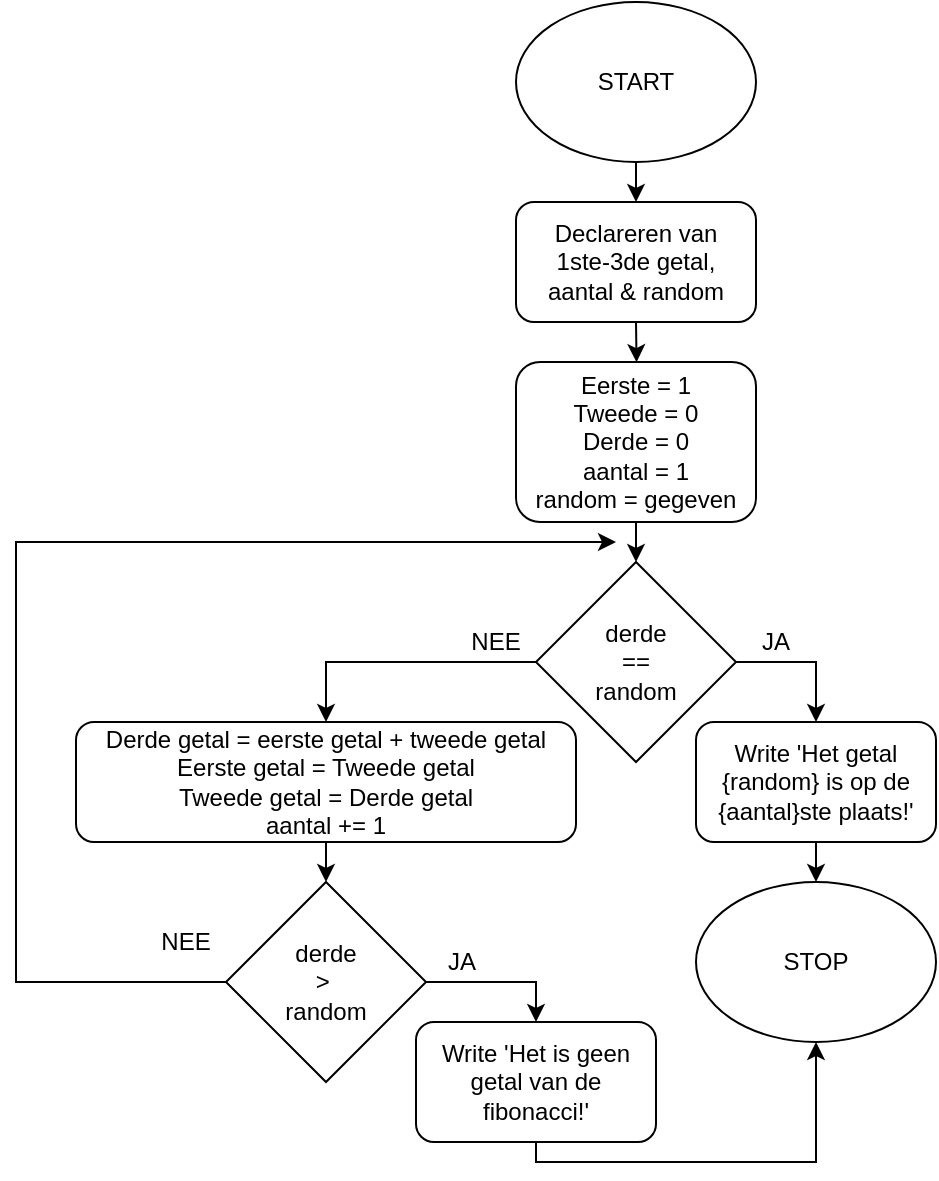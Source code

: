 <mxfile version="12.2.2" type="device" pages="1"><diagram id="Hlz_M--8cWTf2BHWouX5" name="Page-1"><mxGraphModel dx="1468" dy="663" grid="1" gridSize="10" guides="1" tooltips="1" connect="1" arrows="1" fold="1" page="1" pageScale="1" pageWidth="700" pageHeight="600" math="0" shadow="0"><root><mxCell id="0"/><mxCell id="1" parent="0"/><mxCell id="pCuQlMpATgpk8PZcWj0Y-1" style="edgeStyle=orthogonalEdgeStyle;rounded=0;orthogonalLoop=1;jettySize=auto;html=1;exitX=0.5;exitY=1;exitDx=0;exitDy=0;entryX=0.5;entryY=0;entryDx=0;entryDy=0;" edge="1" parent="1" source="pCuQlMpATgpk8PZcWj0Y-2" target="pCuQlMpATgpk8PZcWj0Y-4"><mxGeometry relative="1" as="geometry"/></mxCell><mxCell id="pCuQlMpATgpk8PZcWj0Y-2" value="START" style="ellipse;whiteSpace=wrap;html=1;" vertex="1" parent="1"><mxGeometry x="300" y="10" width="120" height="80" as="geometry"/></mxCell><mxCell id="pCuQlMpATgpk8PZcWj0Y-3" style="edgeStyle=orthogonalEdgeStyle;rounded=0;orthogonalLoop=1;jettySize=auto;html=1;exitX=0.5;exitY=1;exitDx=0;exitDy=0;entryX=0.5;entryY=0;entryDx=0;entryDy=0;" edge="1" parent="1" source="pCuQlMpATgpk8PZcWj0Y-4"><mxGeometry relative="1" as="geometry"><mxPoint x="360.276" y="190.103" as="targetPoint"/></mxGeometry></mxCell><mxCell id="pCuQlMpATgpk8PZcWj0Y-4" value="Declareren van &lt;br&gt;1ste-3de getal, &lt;br&gt;aantal &amp;amp; random" style="rounded=1;whiteSpace=wrap;html=1;" vertex="1" parent="1"><mxGeometry x="300" y="110" width="120" height="60" as="geometry"/></mxCell><mxCell id="pCuQlMpATgpk8PZcWj0Y-5" style="edgeStyle=orthogonalEdgeStyle;rounded=0;orthogonalLoop=1;jettySize=auto;html=1;exitX=0.5;exitY=1;exitDx=0;exitDy=0;entryX=0.5;entryY=0;entryDx=0;entryDy=0;" edge="1" parent="1" source="pCuQlMpATgpk8PZcWj0Y-6" target="pCuQlMpATgpk8PZcWj0Y-9"><mxGeometry relative="1" as="geometry"/></mxCell><mxCell id="pCuQlMpATgpk8PZcWj0Y-6" value="Eerste = 1&lt;br&gt;Tweede = 0&lt;br&gt;Derde = 0&lt;br&gt;aantal = 1&lt;br&gt;random = gegeven" style="rounded=1;whiteSpace=wrap;html=1;" vertex="1" parent="1"><mxGeometry x="300" y="190" width="120" height="80" as="geometry"/></mxCell><mxCell id="pCuQlMpATgpk8PZcWj0Y-7" style="edgeStyle=orthogonalEdgeStyle;rounded=0;orthogonalLoop=1;jettySize=auto;html=1;exitX=0;exitY=0.5;exitDx=0;exitDy=0;" edge="1" parent="1" source="pCuQlMpATgpk8PZcWj0Y-9" target="pCuQlMpATgpk8PZcWj0Y-11"><mxGeometry relative="1" as="geometry"/></mxCell><mxCell id="pCuQlMpATgpk8PZcWj0Y-8" style="edgeStyle=orthogonalEdgeStyle;rounded=0;orthogonalLoop=1;jettySize=auto;html=1;exitX=1;exitY=0.5;exitDx=0;exitDy=0;" edge="1" parent="1" source="pCuQlMpATgpk8PZcWj0Y-9" target="pCuQlMpATgpk8PZcWj0Y-13"><mxGeometry relative="1" as="geometry"/></mxCell><mxCell id="pCuQlMpATgpk8PZcWj0Y-9" value="derde&lt;br&gt;==&lt;br&gt;random" style="rhombus;whiteSpace=wrap;html=1;" vertex="1" parent="1"><mxGeometry x="310" y="290" width="100" height="100" as="geometry"/></mxCell><mxCell id="pCuQlMpATgpk8PZcWj0Y-18" style="edgeStyle=orthogonalEdgeStyle;rounded=0;orthogonalLoop=1;jettySize=auto;html=1;exitX=0.5;exitY=1;exitDx=0;exitDy=0;entryX=0.5;entryY=0;entryDx=0;entryDy=0;" edge="1" parent="1" source="pCuQlMpATgpk8PZcWj0Y-11" target="pCuQlMpATgpk8PZcWj0Y-17"><mxGeometry relative="1" as="geometry"/></mxCell><mxCell id="pCuQlMpATgpk8PZcWj0Y-11" value="Derde getal = eerste getal + tweede getal&lt;br&gt;Eerste getal = Tweede getal&lt;br&gt;Tweede getal = Derde getal&lt;br&gt;aantal += 1" style="rounded=1;whiteSpace=wrap;html=1;" vertex="1" parent="1"><mxGeometry x="80" y="370" width="250" height="60" as="geometry"/></mxCell><mxCell id="pCuQlMpATgpk8PZcWj0Y-12" style="edgeStyle=orthogonalEdgeStyle;rounded=0;orthogonalLoop=1;jettySize=auto;html=1;exitX=0.5;exitY=1;exitDx=0;exitDy=0;entryX=0.5;entryY=0;entryDx=0;entryDy=0;" edge="1" parent="1" source="pCuQlMpATgpk8PZcWj0Y-13" target="pCuQlMpATgpk8PZcWj0Y-14"><mxGeometry relative="1" as="geometry"/></mxCell><mxCell id="pCuQlMpATgpk8PZcWj0Y-13" value="Write 'Het getal {random} is op de {aantal}ste plaats!'" style="rounded=1;whiteSpace=wrap;html=1;" vertex="1" parent="1"><mxGeometry x="390" y="370" width="120" height="60" as="geometry"/></mxCell><mxCell id="pCuQlMpATgpk8PZcWj0Y-14" value="STOP" style="ellipse;whiteSpace=wrap;html=1;" vertex="1" parent="1"><mxGeometry x="390" y="450" width="120" height="80" as="geometry"/></mxCell><mxCell id="pCuQlMpATgpk8PZcWj0Y-15" value="JA" style="text;html=1;strokeColor=none;fillColor=none;align=center;verticalAlign=middle;whiteSpace=wrap;rounded=0;" vertex="1" parent="1"><mxGeometry x="410" y="320" width="40" height="20" as="geometry"/></mxCell><mxCell id="pCuQlMpATgpk8PZcWj0Y-16" value="NEE" style="text;html=1;strokeColor=none;fillColor=none;align=center;verticalAlign=middle;whiteSpace=wrap;rounded=0;" vertex="1" parent="1"><mxGeometry x="270" y="320" width="40" height="20" as="geometry"/></mxCell><mxCell id="pCuQlMpATgpk8PZcWj0Y-19" style="edgeStyle=orthogonalEdgeStyle;rounded=0;orthogonalLoop=1;jettySize=auto;html=1;exitX=0;exitY=0.5;exitDx=0;exitDy=0;" edge="1" parent="1" source="pCuQlMpATgpk8PZcWj0Y-17"><mxGeometry relative="1" as="geometry"><mxPoint x="350" y="280" as="targetPoint"/><Array as="points"><mxPoint x="50" y="500"/><mxPoint x="50" y="280"/></Array></mxGeometry></mxCell><mxCell id="pCuQlMpATgpk8PZcWj0Y-24" style="edgeStyle=orthogonalEdgeStyle;rounded=0;orthogonalLoop=1;jettySize=auto;html=1;exitX=1;exitY=0.5;exitDx=0;exitDy=0;" edge="1" parent="1" source="pCuQlMpATgpk8PZcWj0Y-17" target="pCuQlMpATgpk8PZcWj0Y-23"><mxGeometry relative="1" as="geometry"/></mxCell><mxCell id="pCuQlMpATgpk8PZcWj0Y-17" value="derde&lt;br&gt;&amp;gt;&amp;nbsp;&lt;br&gt;random" style="rhombus;whiteSpace=wrap;html=1;" vertex="1" parent="1"><mxGeometry x="155" y="450" width="100" height="100" as="geometry"/></mxCell><mxCell id="pCuQlMpATgpk8PZcWj0Y-20" value="NEE" style="text;html=1;strokeColor=none;fillColor=none;align=center;verticalAlign=middle;whiteSpace=wrap;rounded=0;" vertex="1" parent="1"><mxGeometry x="115" y="470" width="40" height="20" as="geometry"/></mxCell><mxCell id="pCuQlMpATgpk8PZcWj0Y-21" value="JA" style="text;html=1;strokeColor=none;fillColor=none;align=center;verticalAlign=middle;whiteSpace=wrap;rounded=0;" vertex="1" parent="1"><mxGeometry x="252.5" y="480" width="40" height="20" as="geometry"/></mxCell><mxCell id="pCuQlMpATgpk8PZcWj0Y-25" style="edgeStyle=orthogonalEdgeStyle;rounded=0;orthogonalLoop=1;jettySize=auto;html=1;exitX=0.5;exitY=1;exitDx=0;exitDy=0;entryX=0.5;entryY=1;entryDx=0;entryDy=0;" edge="1" parent="1" source="pCuQlMpATgpk8PZcWj0Y-23" target="pCuQlMpATgpk8PZcWj0Y-14"><mxGeometry relative="1" as="geometry"><Array as="points"><mxPoint x="310" y="590"/><mxPoint x="450" y="590"/></Array></mxGeometry></mxCell><mxCell id="pCuQlMpATgpk8PZcWj0Y-23" value="Write 'Het is geen getal van de fibonacci!'" style="rounded=1;whiteSpace=wrap;html=1;" vertex="1" parent="1"><mxGeometry x="250" y="520" width="120" height="60" as="geometry"/></mxCell></root></mxGraphModel></diagram></mxfile>